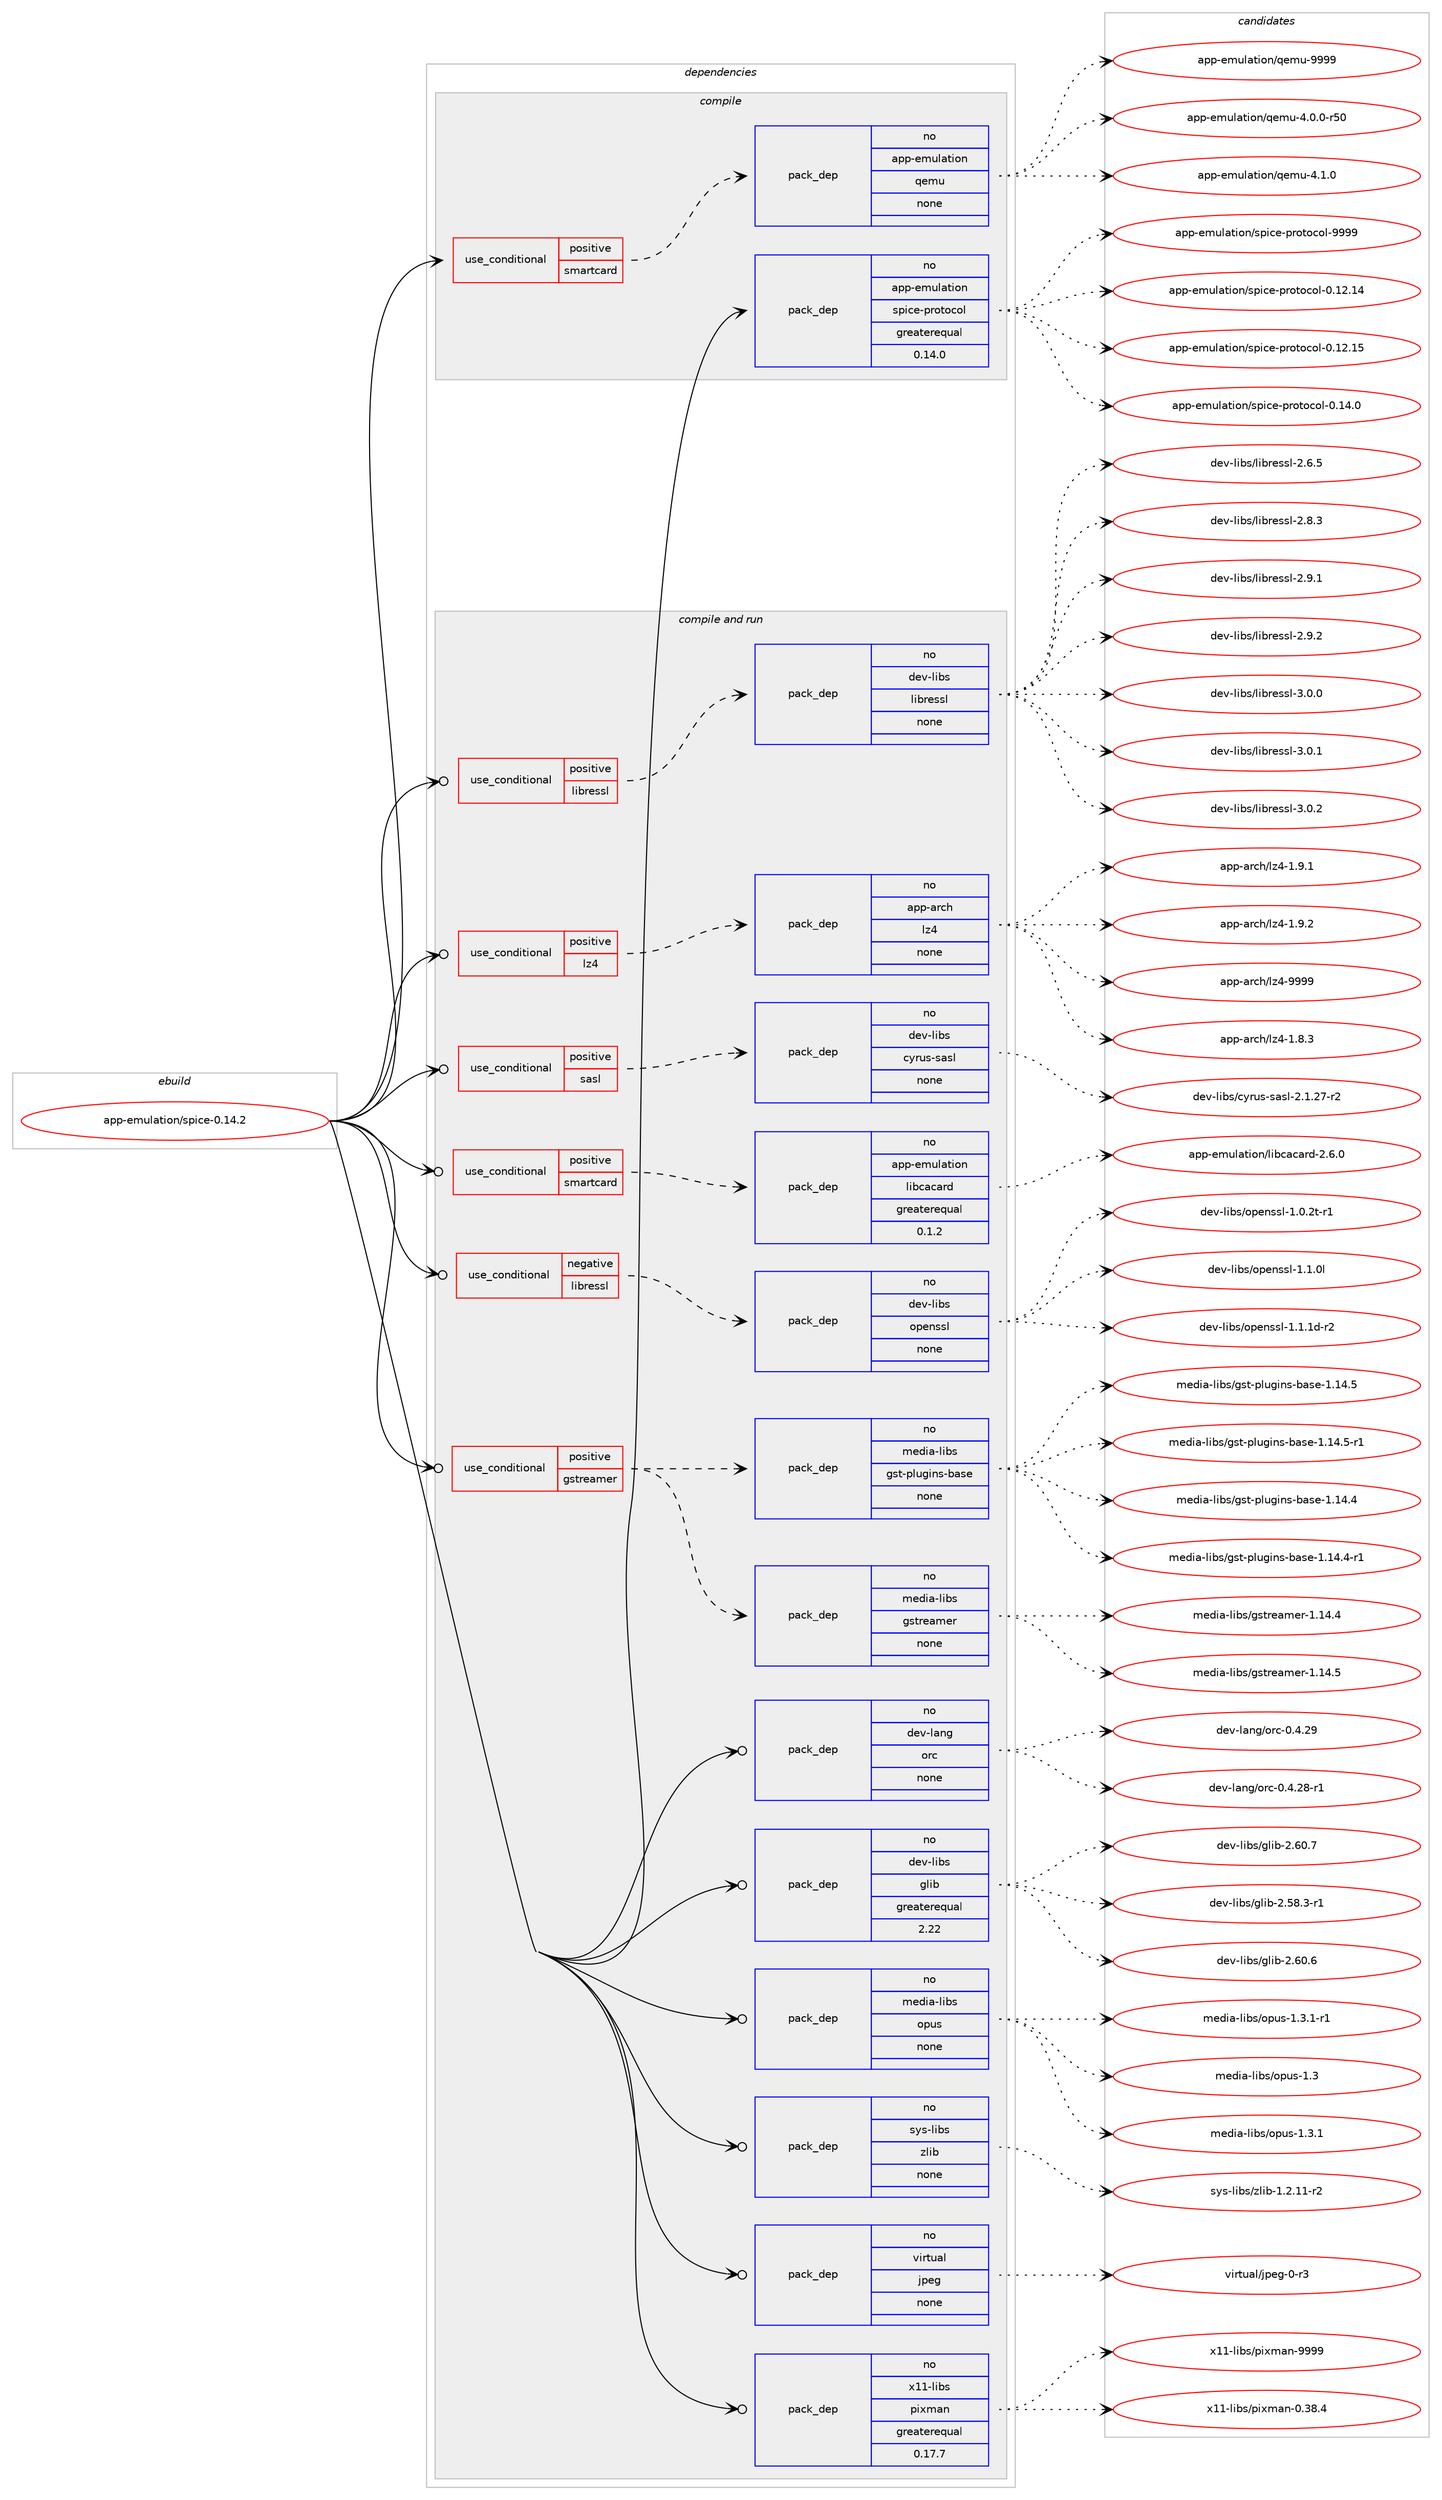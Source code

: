 digraph prolog {

# *************
# Graph options
# *************

newrank=true;
concentrate=true;
compound=true;
graph [rankdir=LR,fontname=Helvetica,fontsize=10,ranksep=1.5];#, ranksep=2.5, nodesep=0.2];
edge  [arrowhead=vee];
node  [fontname=Helvetica,fontsize=10];

# **********
# The ebuild
# **********

subgraph cluster_leftcol {
color=gray;
rank=same;
label=<<i>ebuild</i>>;
id [label="app-emulation/spice-0.14.2", color=red, width=4, href="../app-emulation/spice-0.14.2.svg"];
}

# ****************
# The dependencies
# ****************

subgraph cluster_midcol {
color=gray;
label=<<i>dependencies</i>>;
subgraph cluster_compile {
fillcolor="#eeeeee";
style=filled;
label=<<i>compile</i>>;
subgraph cond116336 {
dependency488414 [label=<<TABLE BORDER="0" CELLBORDER="1" CELLSPACING="0" CELLPADDING="4"><TR><TD ROWSPAN="3" CELLPADDING="10">use_conditional</TD></TR><TR><TD>positive</TD></TR><TR><TD>smartcard</TD></TR></TABLE>>, shape=none, color=red];
subgraph pack363231 {
dependency488415 [label=<<TABLE BORDER="0" CELLBORDER="1" CELLSPACING="0" CELLPADDING="4" WIDTH="220"><TR><TD ROWSPAN="6" CELLPADDING="30">pack_dep</TD></TR><TR><TD WIDTH="110">no</TD></TR><TR><TD>app-emulation</TD></TR><TR><TD>qemu</TD></TR><TR><TD>none</TD></TR><TR><TD></TD></TR></TABLE>>, shape=none, color=blue];
}
dependency488414:e -> dependency488415:w [weight=20,style="dashed",arrowhead="vee"];
}
id:e -> dependency488414:w [weight=20,style="solid",arrowhead="vee"];
subgraph pack363232 {
dependency488416 [label=<<TABLE BORDER="0" CELLBORDER="1" CELLSPACING="0" CELLPADDING="4" WIDTH="220"><TR><TD ROWSPAN="6" CELLPADDING="30">pack_dep</TD></TR><TR><TD WIDTH="110">no</TD></TR><TR><TD>app-emulation</TD></TR><TR><TD>spice-protocol</TD></TR><TR><TD>greaterequal</TD></TR><TR><TD>0.14.0</TD></TR></TABLE>>, shape=none, color=blue];
}
id:e -> dependency488416:w [weight=20,style="solid",arrowhead="vee"];
}
subgraph cluster_compileandrun {
fillcolor="#eeeeee";
style=filled;
label=<<i>compile and run</i>>;
subgraph cond116337 {
dependency488417 [label=<<TABLE BORDER="0" CELLBORDER="1" CELLSPACING="0" CELLPADDING="4"><TR><TD ROWSPAN="3" CELLPADDING="10">use_conditional</TD></TR><TR><TD>negative</TD></TR><TR><TD>libressl</TD></TR></TABLE>>, shape=none, color=red];
subgraph pack363233 {
dependency488418 [label=<<TABLE BORDER="0" CELLBORDER="1" CELLSPACING="0" CELLPADDING="4" WIDTH="220"><TR><TD ROWSPAN="6" CELLPADDING="30">pack_dep</TD></TR><TR><TD WIDTH="110">no</TD></TR><TR><TD>dev-libs</TD></TR><TR><TD>openssl</TD></TR><TR><TD>none</TD></TR><TR><TD></TD></TR></TABLE>>, shape=none, color=blue];
}
dependency488417:e -> dependency488418:w [weight=20,style="dashed",arrowhead="vee"];
}
id:e -> dependency488417:w [weight=20,style="solid",arrowhead="odotvee"];
subgraph cond116338 {
dependency488419 [label=<<TABLE BORDER="0" CELLBORDER="1" CELLSPACING="0" CELLPADDING="4"><TR><TD ROWSPAN="3" CELLPADDING="10">use_conditional</TD></TR><TR><TD>positive</TD></TR><TR><TD>gstreamer</TD></TR></TABLE>>, shape=none, color=red];
subgraph pack363234 {
dependency488420 [label=<<TABLE BORDER="0" CELLBORDER="1" CELLSPACING="0" CELLPADDING="4" WIDTH="220"><TR><TD ROWSPAN="6" CELLPADDING="30">pack_dep</TD></TR><TR><TD WIDTH="110">no</TD></TR><TR><TD>media-libs</TD></TR><TR><TD>gstreamer</TD></TR><TR><TD>none</TD></TR><TR><TD></TD></TR></TABLE>>, shape=none, color=blue];
}
dependency488419:e -> dependency488420:w [weight=20,style="dashed",arrowhead="vee"];
subgraph pack363235 {
dependency488421 [label=<<TABLE BORDER="0" CELLBORDER="1" CELLSPACING="0" CELLPADDING="4" WIDTH="220"><TR><TD ROWSPAN="6" CELLPADDING="30">pack_dep</TD></TR><TR><TD WIDTH="110">no</TD></TR><TR><TD>media-libs</TD></TR><TR><TD>gst-plugins-base</TD></TR><TR><TD>none</TD></TR><TR><TD></TD></TR></TABLE>>, shape=none, color=blue];
}
dependency488419:e -> dependency488421:w [weight=20,style="dashed",arrowhead="vee"];
}
id:e -> dependency488419:w [weight=20,style="solid",arrowhead="odotvee"];
subgraph cond116339 {
dependency488422 [label=<<TABLE BORDER="0" CELLBORDER="1" CELLSPACING="0" CELLPADDING="4"><TR><TD ROWSPAN="3" CELLPADDING="10">use_conditional</TD></TR><TR><TD>positive</TD></TR><TR><TD>libressl</TD></TR></TABLE>>, shape=none, color=red];
subgraph pack363236 {
dependency488423 [label=<<TABLE BORDER="0" CELLBORDER="1" CELLSPACING="0" CELLPADDING="4" WIDTH="220"><TR><TD ROWSPAN="6" CELLPADDING="30">pack_dep</TD></TR><TR><TD WIDTH="110">no</TD></TR><TR><TD>dev-libs</TD></TR><TR><TD>libressl</TD></TR><TR><TD>none</TD></TR><TR><TD></TD></TR></TABLE>>, shape=none, color=blue];
}
dependency488422:e -> dependency488423:w [weight=20,style="dashed",arrowhead="vee"];
}
id:e -> dependency488422:w [weight=20,style="solid",arrowhead="odotvee"];
subgraph cond116340 {
dependency488424 [label=<<TABLE BORDER="0" CELLBORDER="1" CELLSPACING="0" CELLPADDING="4"><TR><TD ROWSPAN="3" CELLPADDING="10">use_conditional</TD></TR><TR><TD>positive</TD></TR><TR><TD>lz4</TD></TR></TABLE>>, shape=none, color=red];
subgraph pack363237 {
dependency488425 [label=<<TABLE BORDER="0" CELLBORDER="1" CELLSPACING="0" CELLPADDING="4" WIDTH="220"><TR><TD ROWSPAN="6" CELLPADDING="30">pack_dep</TD></TR><TR><TD WIDTH="110">no</TD></TR><TR><TD>app-arch</TD></TR><TR><TD>lz4</TD></TR><TR><TD>none</TD></TR><TR><TD></TD></TR></TABLE>>, shape=none, color=blue];
}
dependency488424:e -> dependency488425:w [weight=20,style="dashed",arrowhead="vee"];
}
id:e -> dependency488424:w [weight=20,style="solid",arrowhead="odotvee"];
subgraph cond116341 {
dependency488426 [label=<<TABLE BORDER="0" CELLBORDER="1" CELLSPACING="0" CELLPADDING="4"><TR><TD ROWSPAN="3" CELLPADDING="10">use_conditional</TD></TR><TR><TD>positive</TD></TR><TR><TD>sasl</TD></TR></TABLE>>, shape=none, color=red];
subgraph pack363238 {
dependency488427 [label=<<TABLE BORDER="0" CELLBORDER="1" CELLSPACING="0" CELLPADDING="4" WIDTH="220"><TR><TD ROWSPAN="6" CELLPADDING="30">pack_dep</TD></TR><TR><TD WIDTH="110">no</TD></TR><TR><TD>dev-libs</TD></TR><TR><TD>cyrus-sasl</TD></TR><TR><TD>none</TD></TR><TR><TD></TD></TR></TABLE>>, shape=none, color=blue];
}
dependency488426:e -> dependency488427:w [weight=20,style="dashed",arrowhead="vee"];
}
id:e -> dependency488426:w [weight=20,style="solid",arrowhead="odotvee"];
subgraph cond116342 {
dependency488428 [label=<<TABLE BORDER="0" CELLBORDER="1" CELLSPACING="0" CELLPADDING="4"><TR><TD ROWSPAN="3" CELLPADDING="10">use_conditional</TD></TR><TR><TD>positive</TD></TR><TR><TD>smartcard</TD></TR></TABLE>>, shape=none, color=red];
subgraph pack363239 {
dependency488429 [label=<<TABLE BORDER="0" CELLBORDER="1" CELLSPACING="0" CELLPADDING="4" WIDTH="220"><TR><TD ROWSPAN="6" CELLPADDING="30">pack_dep</TD></TR><TR><TD WIDTH="110">no</TD></TR><TR><TD>app-emulation</TD></TR><TR><TD>libcacard</TD></TR><TR><TD>greaterequal</TD></TR><TR><TD>0.1.2</TD></TR></TABLE>>, shape=none, color=blue];
}
dependency488428:e -> dependency488429:w [weight=20,style="dashed",arrowhead="vee"];
}
id:e -> dependency488428:w [weight=20,style="solid",arrowhead="odotvee"];
subgraph pack363240 {
dependency488430 [label=<<TABLE BORDER="0" CELLBORDER="1" CELLSPACING="0" CELLPADDING="4" WIDTH="220"><TR><TD ROWSPAN="6" CELLPADDING="30">pack_dep</TD></TR><TR><TD WIDTH="110">no</TD></TR><TR><TD>dev-lang</TD></TR><TR><TD>orc</TD></TR><TR><TD>none</TD></TR><TR><TD></TD></TR></TABLE>>, shape=none, color=blue];
}
id:e -> dependency488430:w [weight=20,style="solid",arrowhead="odotvee"];
subgraph pack363241 {
dependency488431 [label=<<TABLE BORDER="0" CELLBORDER="1" CELLSPACING="0" CELLPADDING="4" WIDTH="220"><TR><TD ROWSPAN="6" CELLPADDING="30">pack_dep</TD></TR><TR><TD WIDTH="110">no</TD></TR><TR><TD>dev-libs</TD></TR><TR><TD>glib</TD></TR><TR><TD>greaterequal</TD></TR><TR><TD>2.22</TD></TR></TABLE>>, shape=none, color=blue];
}
id:e -> dependency488431:w [weight=20,style="solid",arrowhead="odotvee"];
subgraph pack363242 {
dependency488432 [label=<<TABLE BORDER="0" CELLBORDER="1" CELLSPACING="0" CELLPADDING="4" WIDTH="220"><TR><TD ROWSPAN="6" CELLPADDING="30">pack_dep</TD></TR><TR><TD WIDTH="110">no</TD></TR><TR><TD>media-libs</TD></TR><TR><TD>opus</TD></TR><TR><TD>none</TD></TR><TR><TD></TD></TR></TABLE>>, shape=none, color=blue];
}
id:e -> dependency488432:w [weight=20,style="solid",arrowhead="odotvee"];
subgraph pack363243 {
dependency488433 [label=<<TABLE BORDER="0" CELLBORDER="1" CELLSPACING="0" CELLPADDING="4" WIDTH="220"><TR><TD ROWSPAN="6" CELLPADDING="30">pack_dep</TD></TR><TR><TD WIDTH="110">no</TD></TR><TR><TD>sys-libs</TD></TR><TR><TD>zlib</TD></TR><TR><TD>none</TD></TR><TR><TD></TD></TR></TABLE>>, shape=none, color=blue];
}
id:e -> dependency488433:w [weight=20,style="solid",arrowhead="odotvee"];
subgraph pack363244 {
dependency488434 [label=<<TABLE BORDER="0" CELLBORDER="1" CELLSPACING="0" CELLPADDING="4" WIDTH="220"><TR><TD ROWSPAN="6" CELLPADDING="30">pack_dep</TD></TR><TR><TD WIDTH="110">no</TD></TR><TR><TD>virtual</TD></TR><TR><TD>jpeg</TD></TR><TR><TD>none</TD></TR><TR><TD></TD></TR></TABLE>>, shape=none, color=blue];
}
id:e -> dependency488434:w [weight=20,style="solid",arrowhead="odotvee"];
subgraph pack363245 {
dependency488435 [label=<<TABLE BORDER="0" CELLBORDER="1" CELLSPACING="0" CELLPADDING="4" WIDTH="220"><TR><TD ROWSPAN="6" CELLPADDING="30">pack_dep</TD></TR><TR><TD WIDTH="110">no</TD></TR><TR><TD>x11-libs</TD></TR><TR><TD>pixman</TD></TR><TR><TD>greaterequal</TD></TR><TR><TD>0.17.7</TD></TR></TABLE>>, shape=none, color=blue];
}
id:e -> dependency488435:w [weight=20,style="solid",arrowhead="odotvee"];
}
subgraph cluster_run {
fillcolor="#eeeeee";
style=filled;
label=<<i>run</i>>;
}
}

# **************
# The candidates
# **************

subgraph cluster_choices {
rank=same;
color=gray;
label=<<i>candidates</i>>;

subgraph choice363231 {
color=black;
nodesep=1;
choice97112112451011091171089711610511111047113101109117455246484648451145348 [label="app-emulation/qemu-4.0.0-r50", color=red, width=4,href="../app-emulation/qemu-4.0.0-r50.svg"];
choice97112112451011091171089711610511111047113101109117455246494648 [label="app-emulation/qemu-4.1.0", color=red, width=4,href="../app-emulation/qemu-4.1.0.svg"];
choice971121124510110911710897116105111110471131011091174557575757 [label="app-emulation/qemu-9999", color=red, width=4,href="../app-emulation/qemu-9999.svg"];
dependency488415:e -> choice97112112451011091171089711610511111047113101109117455246484648451145348:w [style=dotted,weight="100"];
dependency488415:e -> choice97112112451011091171089711610511111047113101109117455246494648:w [style=dotted,weight="100"];
dependency488415:e -> choice971121124510110911710897116105111110471131011091174557575757:w [style=dotted,weight="100"];
}
subgraph choice363232 {
color=black;
nodesep=1;
choice971121124510110911710897116105111110471151121059910145112114111116111991111084548464950464952 [label="app-emulation/spice-protocol-0.12.14", color=red, width=4,href="../app-emulation/spice-protocol-0.12.14.svg"];
choice971121124510110911710897116105111110471151121059910145112114111116111991111084548464950464953 [label="app-emulation/spice-protocol-0.12.15", color=red, width=4,href="../app-emulation/spice-protocol-0.12.15.svg"];
choice9711211245101109117108971161051111104711511210599101451121141111161119911110845484649524648 [label="app-emulation/spice-protocol-0.14.0", color=red, width=4,href="../app-emulation/spice-protocol-0.14.0.svg"];
choice971121124510110911710897116105111110471151121059910145112114111116111991111084557575757 [label="app-emulation/spice-protocol-9999", color=red, width=4,href="../app-emulation/spice-protocol-9999.svg"];
dependency488416:e -> choice971121124510110911710897116105111110471151121059910145112114111116111991111084548464950464952:w [style=dotted,weight="100"];
dependency488416:e -> choice971121124510110911710897116105111110471151121059910145112114111116111991111084548464950464953:w [style=dotted,weight="100"];
dependency488416:e -> choice9711211245101109117108971161051111104711511210599101451121141111161119911110845484649524648:w [style=dotted,weight="100"];
dependency488416:e -> choice971121124510110911710897116105111110471151121059910145112114111116111991111084557575757:w [style=dotted,weight="100"];
}
subgraph choice363233 {
color=black;
nodesep=1;
choice1001011184510810598115471111121011101151151084549464846501164511449 [label="dev-libs/openssl-1.0.2t-r1", color=red, width=4,href="../dev-libs/openssl-1.0.2t-r1.svg"];
choice100101118451081059811547111112101110115115108454946494648108 [label="dev-libs/openssl-1.1.0l", color=red, width=4,href="../dev-libs/openssl-1.1.0l.svg"];
choice1001011184510810598115471111121011101151151084549464946491004511450 [label="dev-libs/openssl-1.1.1d-r2", color=red, width=4,href="../dev-libs/openssl-1.1.1d-r2.svg"];
dependency488418:e -> choice1001011184510810598115471111121011101151151084549464846501164511449:w [style=dotted,weight="100"];
dependency488418:e -> choice100101118451081059811547111112101110115115108454946494648108:w [style=dotted,weight="100"];
dependency488418:e -> choice1001011184510810598115471111121011101151151084549464946491004511450:w [style=dotted,weight="100"];
}
subgraph choice363234 {
color=black;
nodesep=1;
choice109101100105974510810598115471031151161141019710910111445494649524652 [label="media-libs/gstreamer-1.14.4", color=red, width=4,href="../media-libs/gstreamer-1.14.4.svg"];
choice109101100105974510810598115471031151161141019710910111445494649524653 [label="media-libs/gstreamer-1.14.5", color=red, width=4,href="../media-libs/gstreamer-1.14.5.svg"];
dependency488420:e -> choice109101100105974510810598115471031151161141019710910111445494649524652:w [style=dotted,weight="100"];
dependency488420:e -> choice109101100105974510810598115471031151161141019710910111445494649524653:w [style=dotted,weight="100"];
}
subgraph choice363235 {
color=black;
nodesep=1;
choice109101100105974510810598115471031151164511210811710310511011545989711510145494649524652 [label="media-libs/gst-plugins-base-1.14.4", color=red, width=4,href="../media-libs/gst-plugins-base-1.14.4.svg"];
choice1091011001059745108105981154710311511645112108117103105110115459897115101454946495246524511449 [label="media-libs/gst-plugins-base-1.14.4-r1", color=red, width=4,href="../media-libs/gst-plugins-base-1.14.4-r1.svg"];
choice109101100105974510810598115471031151164511210811710310511011545989711510145494649524653 [label="media-libs/gst-plugins-base-1.14.5", color=red, width=4,href="../media-libs/gst-plugins-base-1.14.5.svg"];
choice1091011001059745108105981154710311511645112108117103105110115459897115101454946495246534511449 [label="media-libs/gst-plugins-base-1.14.5-r1", color=red, width=4,href="../media-libs/gst-plugins-base-1.14.5-r1.svg"];
dependency488421:e -> choice109101100105974510810598115471031151164511210811710310511011545989711510145494649524652:w [style=dotted,weight="100"];
dependency488421:e -> choice1091011001059745108105981154710311511645112108117103105110115459897115101454946495246524511449:w [style=dotted,weight="100"];
dependency488421:e -> choice109101100105974510810598115471031151164511210811710310511011545989711510145494649524653:w [style=dotted,weight="100"];
dependency488421:e -> choice1091011001059745108105981154710311511645112108117103105110115459897115101454946495246534511449:w [style=dotted,weight="100"];
}
subgraph choice363236 {
color=black;
nodesep=1;
choice10010111845108105981154710810598114101115115108455046544653 [label="dev-libs/libressl-2.6.5", color=red, width=4,href="../dev-libs/libressl-2.6.5.svg"];
choice10010111845108105981154710810598114101115115108455046564651 [label="dev-libs/libressl-2.8.3", color=red, width=4,href="../dev-libs/libressl-2.8.3.svg"];
choice10010111845108105981154710810598114101115115108455046574649 [label="dev-libs/libressl-2.9.1", color=red, width=4,href="../dev-libs/libressl-2.9.1.svg"];
choice10010111845108105981154710810598114101115115108455046574650 [label="dev-libs/libressl-2.9.2", color=red, width=4,href="../dev-libs/libressl-2.9.2.svg"];
choice10010111845108105981154710810598114101115115108455146484648 [label="dev-libs/libressl-3.0.0", color=red, width=4,href="../dev-libs/libressl-3.0.0.svg"];
choice10010111845108105981154710810598114101115115108455146484649 [label="dev-libs/libressl-3.0.1", color=red, width=4,href="../dev-libs/libressl-3.0.1.svg"];
choice10010111845108105981154710810598114101115115108455146484650 [label="dev-libs/libressl-3.0.2", color=red, width=4,href="../dev-libs/libressl-3.0.2.svg"];
dependency488423:e -> choice10010111845108105981154710810598114101115115108455046544653:w [style=dotted,weight="100"];
dependency488423:e -> choice10010111845108105981154710810598114101115115108455046564651:w [style=dotted,weight="100"];
dependency488423:e -> choice10010111845108105981154710810598114101115115108455046574649:w [style=dotted,weight="100"];
dependency488423:e -> choice10010111845108105981154710810598114101115115108455046574650:w [style=dotted,weight="100"];
dependency488423:e -> choice10010111845108105981154710810598114101115115108455146484648:w [style=dotted,weight="100"];
dependency488423:e -> choice10010111845108105981154710810598114101115115108455146484649:w [style=dotted,weight="100"];
dependency488423:e -> choice10010111845108105981154710810598114101115115108455146484650:w [style=dotted,weight="100"];
}
subgraph choice363237 {
color=black;
nodesep=1;
choice971121124597114991044710812252454946564651 [label="app-arch/lz4-1.8.3", color=red, width=4,href="../app-arch/lz4-1.8.3.svg"];
choice971121124597114991044710812252454946574649 [label="app-arch/lz4-1.9.1", color=red, width=4,href="../app-arch/lz4-1.9.1.svg"];
choice971121124597114991044710812252454946574650 [label="app-arch/lz4-1.9.2", color=red, width=4,href="../app-arch/lz4-1.9.2.svg"];
choice9711211245971149910447108122524557575757 [label="app-arch/lz4-9999", color=red, width=4,href="../app-arch/lz4-9999.svg"];
dependency488425:e -> choice971121124597114991044710812252454946564651:w [style=dotted,weight="100"];
dependency488425:e -> choice971121124597114991044710812252454946574649:w [style=dotted,weight="100"];
dependency488425:e -> choice971121124597114991044710812252454946574650:w [style=dotted,weight="100"];
dependency488425:e -> choice9711211245971149910447108122524557575757:w [style=dotted,weight="100"];
}
subgraph choice363238 {
color=black;
nodesep=1;
choice100101118451081059811547991211141171154511597115108455046494650554511450 [label="dev-libs/cyrus-sasl-2.1.27-r2", color=red, width=4,href="../dev-libs/cyrus-sasl-2.1.27-r2.svg"];
dependency488427:e -> choice100101118451081059811547991211141171154511597115108455046494650554511450:w [style=dotted,weight="100"];
}
subgraph choice363239 {
color=black;
nodesep=1;
choice971121124510110911710897116105111110471081059899979997114100455046544648 [label="app-emulation/libcacard-2.6.0", color=red, width=4,href="../app-emulation/libcacard-2.6.0.svg"];
dependency488429:e -> choice971121124510110911710897116105111110471081059899979997114100455046544648:w [style=dotted,weight="100"];
}
subgraph choice363240 {
color=black;
nodesep=1;
choice10010111845108971101034711111499454846524650564511449 [label="dev-lang/orc-0.4.28-r1", color=red, width=4,href="../dev-lang/orc-0.4.28-r1.svg"];
choice1001011184510897110103471111149945484652465057 [label="dev-lang/orc-0.4.29", color=red, width=4,href="../dev-lang/orc-0.4.29.svg"];
dependency488430:e -> choice10010111845108971101034711111499454846524650564511449:w [style=dotted,weight="100"];
dependency488430:e -> choice1001011184510897110103471111149945484652465057:w [style=dotted,weight="100"];
}
subgraph choice363241 {
color=black;
nodesep=1;
choice10010111845108105981154710310810598455046535646514511449 [label="dev-libs/glib-2.58.3-r1", color=red, width=4,href="../dev-libs/glib-2.58.3-r1.svg"];
choice1001011184510810598115471031081059845504654484654 [label="dev-libs/glib-2.60.6", color=red, width=4,href="../dev-libs/glib-2.60.6.svg"];
choice1001011184510810598115471031081059845504654484655 [label="dev-libs/glib-2.60.7", color=red, width=4,href="../dev-libs/glib-2.60.7.svg"];
dependency488431:e -> choice10010111845108105981154710310810598455046535646514511449:w [style=dotted,weight="100"];
dependency488431:e -> choice1001011184510810598115471031081059845504654484654:w [style=dotted,weight="100"];
dependency488431:e -> choice1001011184510810598115471031081059845504654484655:w [style=dotted,weight="100"];
}
subgraph choice363242 {
color=black;
nodesep=1;
choice1091011001059745108105981154711111211711545494651 [label="media-libs/opus-1.3", color=red, width=4,href="../media-libs/opus-1.3.svg"];
choice10910110010597451081059811547111112117115454946514649 [label="media-libs/opus-1.3.1", color=red, width=4,href="../media-libs/opus-1.3.1.svg"];
choice109101100105974510810598115471111121171154549465146494511449 [label="media-libs/opus-1.3.1-r1", color=red, width=4,href="../media-libs/opus-1.3.1-r1.svg"];
dependency488432:e -> choice1091011001059745108105981154711111211711545494651:w [style=dotted,weight="100"];
dependency488432:e -> choice10910110010597451081059811547111112117115454946514649:w [style=dotted,weight="100"];
dependency488432:e -> choice109101100105974510810598115471111121171154549465146494511449:w [style=dotted,weight="100"];
}
subgraph choice363243 {
color=black;
nodesep=1;
choice11512111545108105981154712210810598454946504649494511450 [label="sys-libs/zlib-1.2.11-r2", color=red, width=4,href="../sys-libs/zlib-1.2.11-r2.svg"];
dependency488433:e -> choice11512111545108105981154712210810598454946504649494511450:w [style=dotted,weight="100"];
}
subgraph choice363244 {
color=black;
nodesep=1;
choice118105114116117971084710611210110345484511451 [label="virtual/jpeg-0-r3", color=red, width=4,href="../virtual/jpeg-0-r3.svg"];
dependency488434:e -> choice118105114116117971084710611210110345484511451:w [style=dotted,weight="100"];
}
subgraph choice363245 {
color=black;
nodesep=1;
choice12049494510810598115471121051201099711045484651564652 [label="x11-libs/pixman-0.38.4", color=red, width=4,href="../x11-libs/pixman-0.38.4.svg"];
choice1204949451081059811547112105120109971104557575757 [label="x11-libs/pixman-9999", color=red, width=4,href="../x11-libs/pixman-9999.svg"];
dependency488435:e -> choice12049494510810598115471121051201099711045484651564652:w [style=dotted,weight="100"];
dependency488435:e -> choice1204949451081059811547112105120109971104557575757:w [style=dotted,weight="100"];
}
}

}
